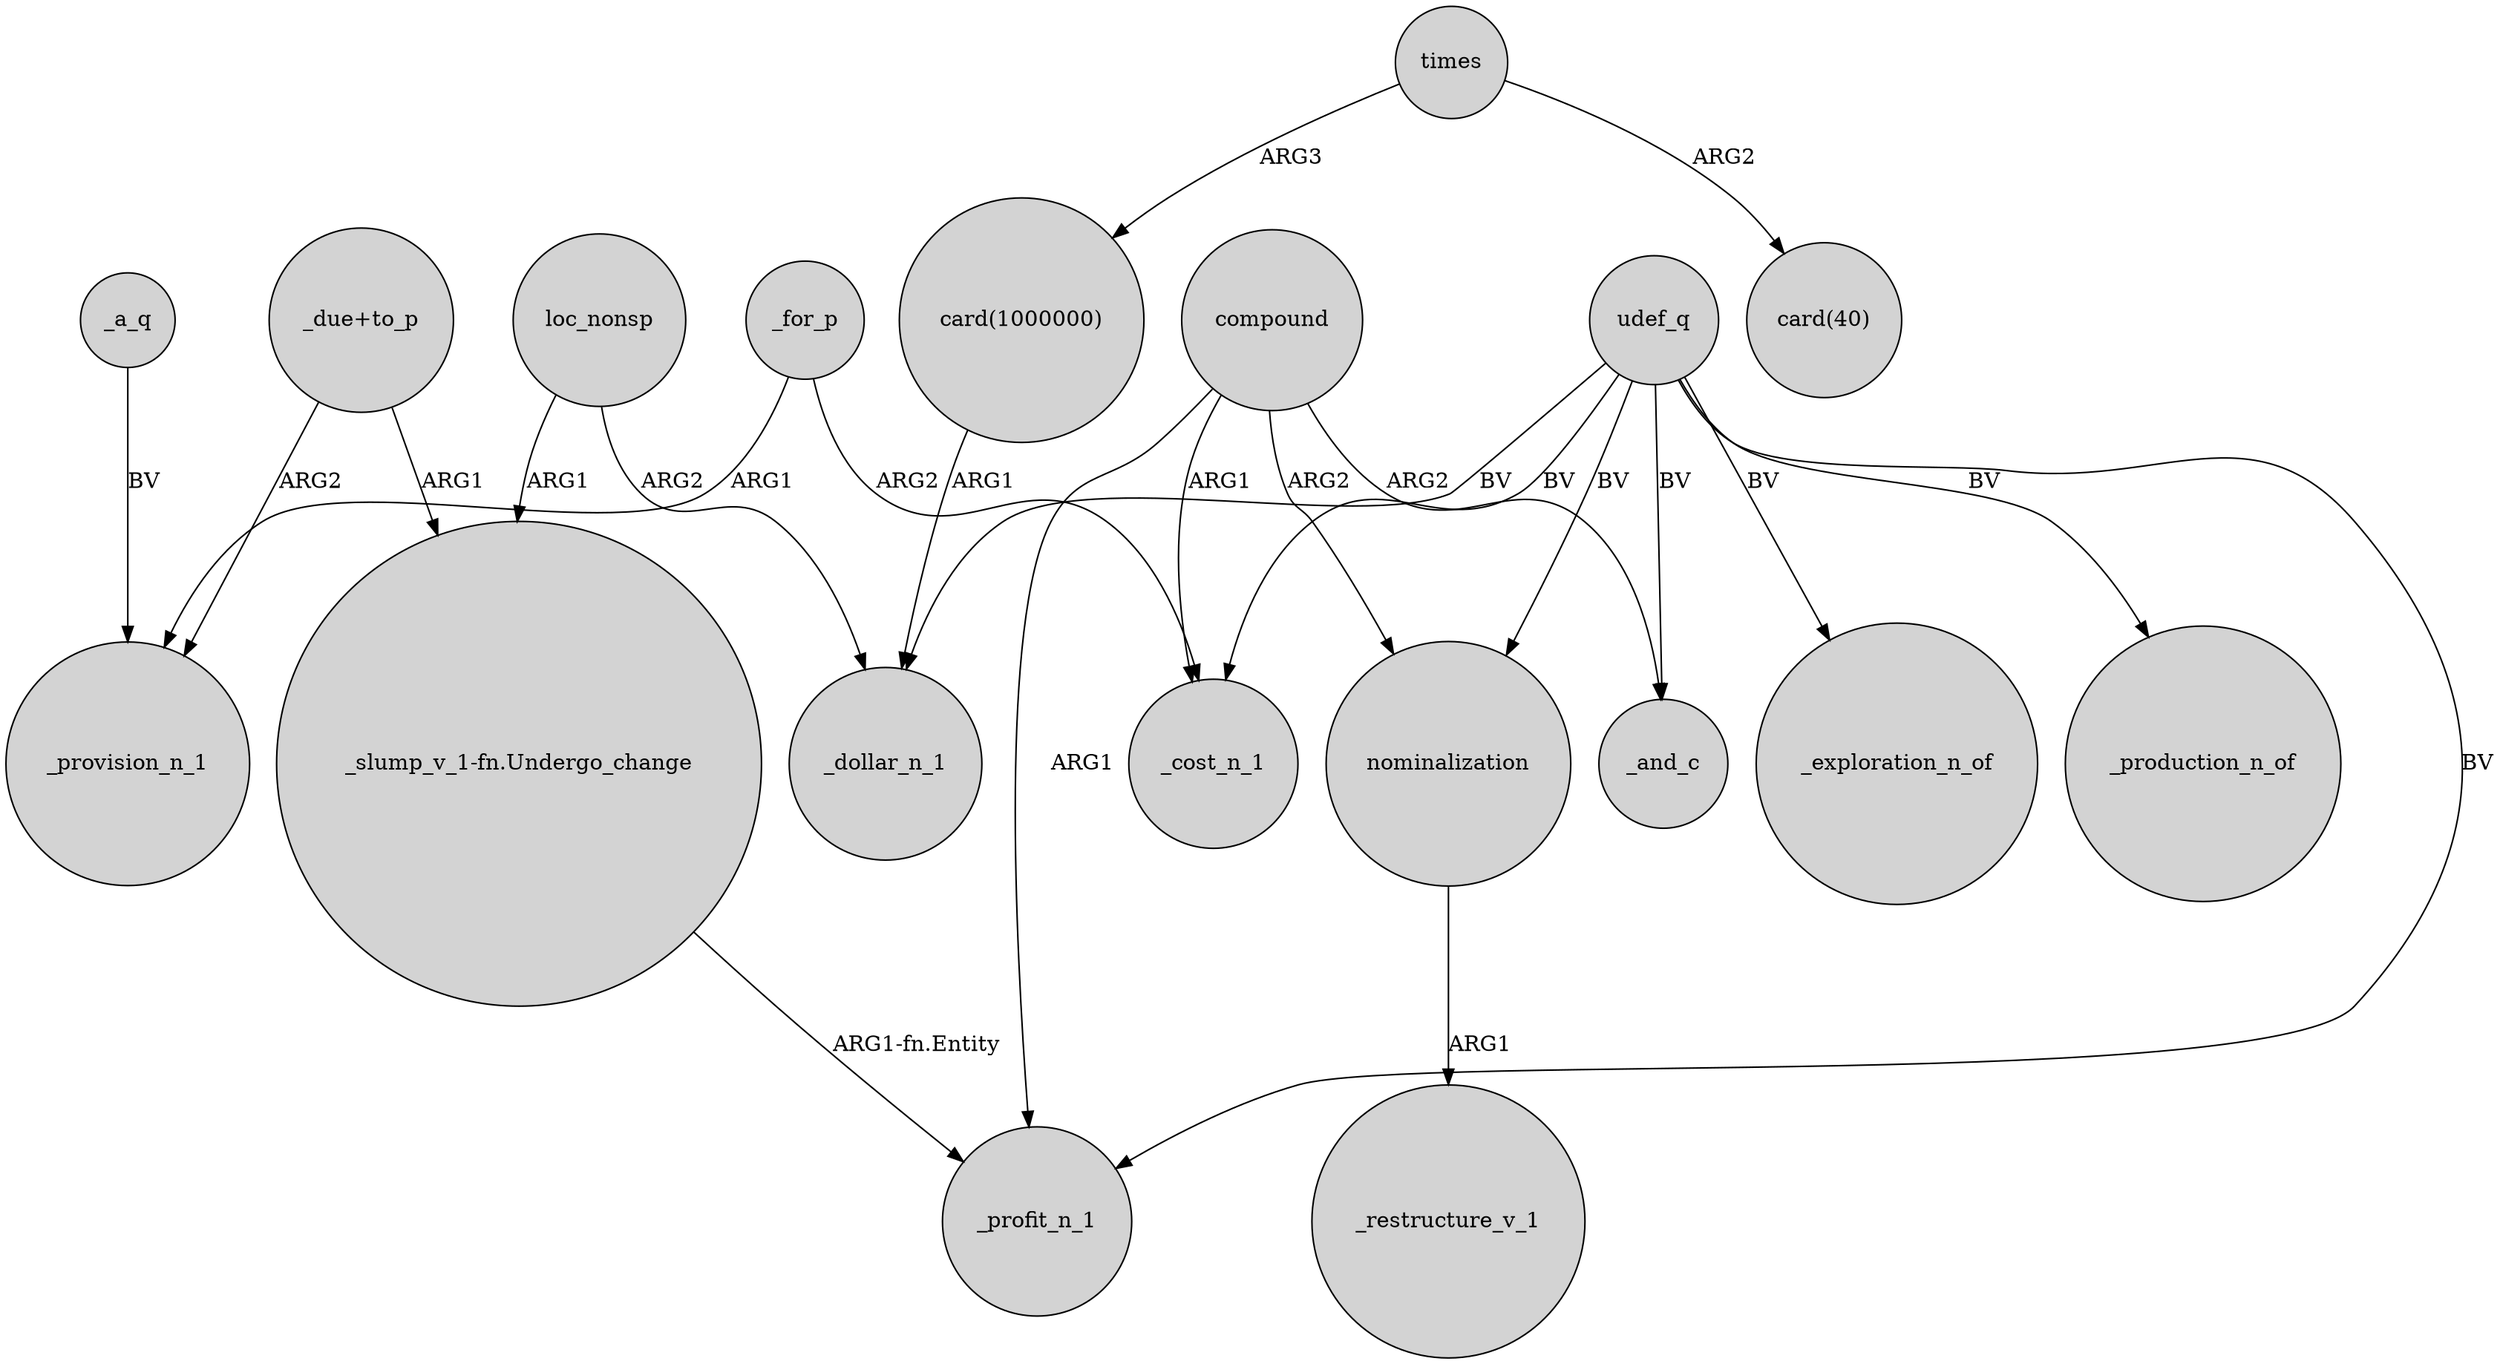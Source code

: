 digraph {
	node [shape=circle style=filled]
	_for_p -> _provision_n_1 [label=ARG1]
	_a_q -> _provision_n_1 [label=BV]
	loc_nonsp -> _dollar_n_1 [label=ARG2]
	"_due+to_p" -> _provision_n_1 [label=ARG2]
	udef_q -> nominalization [label=BV]
	times -> "card(1000000)" [label=ARG3]
	udef_q -> _profit_n_1 [label=BV]
	udef_q -> _and_c [label=BV]
	compound -> _and_c [label=ARG2]
	"_due+to_p" -> "_slump_v_1-fn.Undergo_change" [label=ARG1]
	compound -> nominalization [label=ARG2]
	nominalization -> _restructure_v_1 [label=ARG1]
	"_slump_v_1-fn.Undergo_change" -> _profit_n_1 [label="ARG1-fn.Entity"]
	udef_q -> _exploration_n_of [label=BV]
	compound -> _profit_n_1 [label=ARG1]
	udef_q -> _dollar_n_1 [label=BV]
	"card(1000000)" -> _dollar_n_1 [label=ARG1]
	loc_nonsp -> "_slump_v_1-fn.Undergo_change" [label=ARG1]
	_for_p -> _cost_n_1 [label=ARG2]
	compound -> _cost_n_1 [label=ARG1]
	times -> "card(40)" [label=ARG2]
	udef_q -> _production_n_of [label=BV]
	udef_q -> _cost_n_1 [label=BV]
}
